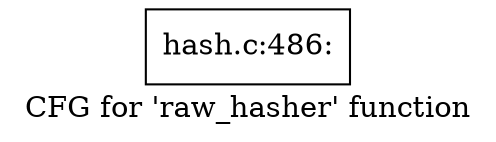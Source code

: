 digraph "CFG for 'raw_hasher' function" {
	label="CFG for 'raw_hasher' function";

	Node0xdfa6990 [shape=record,label="{hash.c:486:}"];
}
